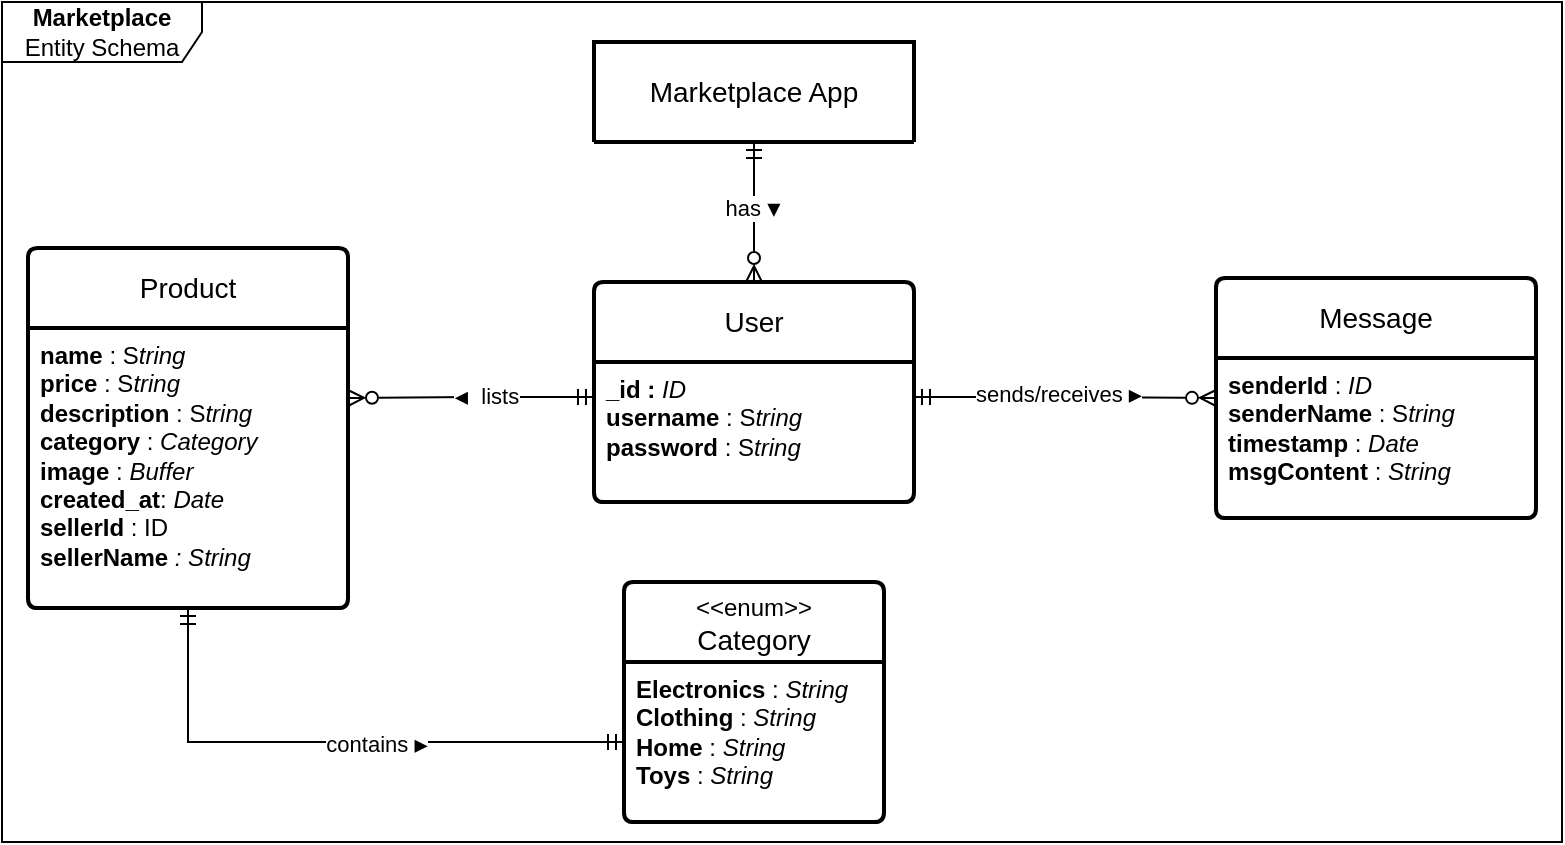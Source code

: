 <mxfile version="24.4.8" type="device">
  <diagram name="Page-1" id="VONkwSMXdX2b_JOuN1m9">
    <mxGraphModel dx="1362" dy="843" grid="1" gridSize="10" guides="1" tooltips="1" connect="1" arrows="1" fold="1" page="1" pageScale="1" pageWidth="850" pageHeight="1100" math="0" shadow="0">
      <root>
        <mxCell id="0" />
        <mxCell id="1" parent="0" />
        <mxCell id="Y95T_UNHVhZPObKO6v7V-14" value="Product" style="swimlane;childLayout=stackLayout;horizontal=1;startSize=40;horizontalStack=0;rounded=1;fontSize=14;fontStyle=0;strokeWidth=2;resizeParent=0;resizeLast=1;shadow=0;dashed=0;align=center;arcSize=4;whiteSpace=wrap;html=1;" vertex="1" parent="1">
          <mxGeometry x="33" y="133" width="160" height="180" as="geometry" />
        </mxCell>
        <mxCell id="Y95T_UNHVhZPObKO6v7V-15" value="&lt;b&gt;name&amp;nbsp;&lt;/b&gt;: S&lt;i&gt;tring&lt;/i&gt;&lt;div&gt;&lt;b&gt;price&amp;nbsp;&lt;/b&gt;: S&lt;i&gt;tring&lt;/i&gt;&lt;/div&gt;&lt;div&gt;&lt;b&gt;description&lt;/b&gt;&amp;nbsp;: S&lt;i&gt;tring&lt;/i&gt;&lt;/div&gt;&lt;div&gt;&lt;b&gt;category&lt;/b&gt; : &lt;i&gt;Category&lt;/i&gt;&lt;/div&gt;&lt;div&gt;&lt;b&gt;image&lt;/b&gt; : &lt;i&gt;Buffer&lt;/i&gt;&lt;/div&gt;&lt;div&gt;&lt;b&gt;created_at&lt;/b&gt;: &lt;i&gt;Date&lt;/i&gt;&lt;/div&gt;&lt;div&gt;&lt;b&gt;sellerId&lt;/b&gt; : ID&lt;/div&gt;&lt;div&gt;&lt;b&gt;sellerName &lt;/b&gt;&lt;i&gt;: String&lt;/i&gt;&lt;/div&gt;" style="align=left;strokeColor=none;fillColor=none;spacingLeft=4;fontSize=12;verticalAlign=top;resizable=0;rotatable=0;part=1;html=1;" vertex="1" parent="Y95T_UNHVhZPObKO6v7V-14">
          <mxGeometry y="40" width="160" height="140" as="geometry" />
        </mxCell>
        <mxCell id="Y95T_UNHVhZPObKO6v7V-16" value="&lt;div&gt;&lt;font style=&quot;font-size: 12px;&quot;&gt;&amp;lt;&amp;lt;enum&amp;gt;&amp;gt;&lt;/font&gt;&lt;/div&gt;Category" style="swimlane;childLayout=stackLayout;horizontal=1;startSize=40;horizontalStack=0;rounded=1;fontSize=14;fontStyle=0;strokeWidth=2;resizeParent=0;resizeLast=1;shadow=0;dashed=0;align=center;arcSize=4;whiteSpace=wrap;html=1;" vertex="1" parent="1">
          <mxGeometry x="331" y="300" width="130" height="120" as="geometry" />
        </mxCell>
        <mxCell id="Y95T_UNHVhZPObKO6v7V-17" value="&lt;b&gt;Electronics&lt;/b&gt; : &lt;i&gt;String&lt;/i&gt;&lt;div&gt;&lt;b&gt;Clothing&lt;/b&gt; : &lt;i&gt;String&lt;/i&gt;&lt;/div&gt;&lt;div&gt;&lt;b&gt;Home&lt;/b&gt; : &lt;i&gt;String&lt;/i&gt;&lt;/div&gt;&lt;div&gt;&lt;b&gt;Toys&lt;/b&gt; : &lt;i&gt;String&lt;/i&gt;&lt;/div&gt;" style="align=left;strokeColor=none;fillColor=none;spacingLeft=4;fontSize=12;verticalAlign=top;resizable=0;rotatable=0;part=1;html=1;" vertex="1" parent="Y95T_UNHVhZPObKO6v7V-16">
          <mxGeometry y="40" width="130" height="80" as="geometry" />
        </mxCell>
        <mxCell id="Y95T_UNHVhZPObKO6v7V-19" value="User" style="swimlane;childLayout=stackLayout;horizontal=1;startSize=40;horizontalStack=0;rounded=1;fontSize=14;fontStyle=0;strokeWidth=2;resizeParent=0;resizeLast=1;shadow=0;dashed=0;align=center;arcSize=4;whiteSpace=wrap;html=1;" vertex="1" parent="1">
          <mxGeometry x="316" y="150" width="160" height="110" as="geometry" />
        </mxCell>
        <mxCell id="Y95T_UNHVhZPObKO6v7V-20" value="&lt;div&gt;&lt;b&gt;_id : &lt;/b&gt;&lt;i&gt;ID&lt;/i&gt;&lt;/div&gt;&lt;b&gt;username&amp;nbsp;&lt;/b&gt;: S&lt;i&gt;tring&lt;/i&gt;&lt;div&gt;&lt;b&gt;password&amp;nbsp;&lt;/b&gt;: S&lt;i&gt;tring&lt;/i&gt;&lt;/div&gt;&lt;div&gt;&lt;br&gt;&lt;/div&gt;" style="align=left;strokeColor=none;fillColor=none;spacingLeft=4;fontSize=12;verticalAlign=top;resizable=0;rotatable=0;part=1;html=1;" vertex="1" parent="Y95T_UNHVhZPObKO6v7V-19">
          <mxGeometry y="40" width="160" height="70" as="geometry" />
        </mxCell>
        <mxCell id="Y95T_UNHVhZPObKO6v7V-21" value="Message" style="swimlane;childLayout=stackLayout;horizontal=1;startSize=40;horizontalStack=0;rounded=1;fontSize=14;fontStyle=0;strokeWidth=2;resizeParent=0;resizeLast=1;shadow=0;dashed=0;align=center;arcSize=4;whiteSpace=wrap;html=1;" vertex="1" parent="1">
          <mxGeometry x="627" y="148" width="160" height="120" as="geometry" />
        </mxCell>
        <mxCell id="Y95T_UNHVhZPObKO6v7V-22" value="&lt;b&gt;senderId&amp;nbsp;&lt;/b&gt;: &lt;i&gt;ID&lt;/i&gt;&lt;div&gt;&lt;b&gt;senderName&lt;/b&gt;&amp;nbsp;: S&lt;i&gt;tring&lt;/i&gt;&lt;i&gt;&lt;br&gt;&lt;/i&gt;&lt;div&gt;&lt;b&gt;timestamp&amp;nbsp;&lt;/b&gt;: &lt;i&gt;Date&lt;/i&gt;&lt;/div&gt;&lt;div&gt;&lt;b&gt;msgContent&lt;/b&gt; : &lt;i&gt;String&lt;br&gt;&lt;/i&gt;&lt;/div&gt;&lt;/div&gt;" style="align=left;strokeColor=none;fillColor=none;spacingLeft=4;fontSize=12;verticalAlign=top;resizable=0;rotatable=0;part=1;html=1;" vertex="1" parent="Y95T_UNHVhZPObKO6v7V-21">
          <mxGeometry y="40" width="160" height="80" as="geometry" />
        </mxCell>
        <mxCell id="Y95T_UNHVhZPObKO6v7V-28" style="edgeStyle=orthogonalEdgeStyle;rounded=0;orthogonalLoop=1;jettySize=auto;html=1;exitX=0.5;exitY=1;exitDx=0;exitDy=0;entryX=0.5;entryY=0;entryDx=0;entryDy=0;endArrow=ERzeroToMany;endFill=0;startArrow=ERmandOne;startFill=0;" edge="1" parent="1" source="Y95T_UNHVhZPObKO6v7V-25" target="Y95T_UNHVhZPObKO6v7V-19">
          <mxGeometry relative="1" as="geometry" />
        </mxCell>
        <mxCell id="Y95T_UNHVhZPObKO6v7V-29" value="has&amp;nbsp;&lt;code class=&quot;CNt3dNh9LHoy3oN1GFNL wZ4JdaHxSAhGy1HoNVja _dJ357tkKXSh_Sup5xdW&quot;&gt;▼&lt;/code&gt;" style="edgeLabel;html=1;align=center;verticalAlign=middle;resizable=0;points=[];" vertex="1" connectable="0" parent="Y95T_UNHVhZPObKO6v7V-28">
          <mxGeometry x="-0.076" y="-1" relative="1" as="geometry">
            <mxPoint as="offset" />
          </mxGeometry>
        </mxCell>
        <mxCell id="Y95T_UNHVhZPObKO6v7V-25" value="Marketplace App" style="swimlane;childLayout=stackLayout;horizontal=1;startSize=80;horizontalStack=0;rounded=1;fontSize=14;fontStyle=0;strokeWidth=2;resizeParent=0;resizeLast=1;shadow=0;dashed=0;align=center;arcSize=4;whiteSpace=wrap;html=1;" vertex="1" parent="1">
          <mxGeometry x="316" y="30" width="160" height="50" as="geometry" />
        </mxCell>
        <mxCell id="Y95T_UNHVhZPObKO6v7V-30" style="edgeStyle=orthogonalEdgeStyle;rounded=0;orthogonalLoop=1;jettySize=auto;html=1;exitX=0;exitY=0.25;exitDx=0;exitDy=0;entryX=1;entryY=0.25;entryDx=0;entryDy=0;endArrow=ERzeroToMany;endFill=0;startArrow=ERmandOne;startFill=0;" edge="1" parent="1" source="Y95T_UNHVhZPObKO6v7V-20" target="Y95T_UNHVhZPObKO6v7V-15">
          <mxGeometry relative="1" as="geometry" />
        </mxCell>
        <mxCell id="Y95T_UNHVhZPObKO6v7V-31" value="&lt;code class=&quot;CNt3dNh9LHoy3oN1GFNL wZ4JdaHxSAhGy1HoNVja _dJ357tkKXSh_Sup5xdW&quot;&gt;◀&amp;nbsp;&lt;/code&gt;lists" style="edgeLabel;html=1;align=center;verticalAlign=middle;resizable=0;points=[];" vertex="1" connectable="0" parent="Y95T_UNHVhZPObKO6v7V-30">
          <mxGeometry x="-0.127" y="-1" relative="1" as="geometry">
            <mxPoint as="offset" />
          </mxGeometry>
        </mxCell>
        <mxCell id="Y95T_UNHVhZPObKO6v7V-32" style="edgeStyle=orthogonalEdgeStyle;rounded=0;orthogonalLoop=1;jettySize=auto;html=1;exitX=1;exitY=0.25;exitDx=0;exitDy=0;entryX=0;entryY=0.25;entryDx=0;entryDy=0;endArrow=ERzeroToMany;endFill=0;startArrow=ERmandOne;startFill=0;" edge="1" parent="1" source="Y95T_UNHVhZPObKO6v7V-20" target="Y95T_UNHVhZPObKO6v7V-22">
          <mxGeometry relative="1" as="geometry" />
        </mxCell>
        <mxCell id="Y95T_UNHVhZPObKO6v7V-33" value="sends/receives&amp;nbsp;&lt;code class=&quot;CNt3dNh9LHoy3oN1GFNL wZ4JdaHxSAhGy1HoNVja _dJ357tkKXSh_Sup5xdW&quot;&gt;▶&lt;/code&gt;" style="edgeLabel;html=1;align=center;verticalAlign=middle;resizable=0;points=[];" vertex="1" connectable="0" parent="Y95T_UNHVhZPObKO6v7V-32">
          <mxGeometry x="-0.012" y="-2" relative="1" as="geometry">
            <mxPoint x="-3" y="-4" as="offset" />
          </mxGeometry>
        </mxCell>
        <mxCell id="Y95T_UNHVhZPObKO6v7V-36" style="edgeStyle=orthogonalEdgeStyle;rounded=0;orthogonalLoop=1;jettySize=auto;html=1;exitX=0.5;exitY=1;exitDx=0;exitDy=0;entryX=0;entryY=0.5;entryDx=0;entryDy=0;endArrow=ERmandOne;endFill=0;startArrow=ERmandOne;startFill=0;" edge="1" parent="1" source="Y95T_UNHVhZPObKO6v7V-15" target="Y95T_UNHVhZPObKO6v7V-17">
          <mxGeometry relative="1" as="geometry" />
        </mxCell>
        <mxCell id="Y95T_UNHVhZPObKO6v7V-37" value="contains&amp;nbsp;&lt;code class=&quot;CNt3dNh9LHoy3oN1GFNL wZ4JdaHxSAhGy1HoNVja _dJ357tkKXSh_Sup5xdW&quot;&gt;▶&lt;/code&gt;" style="edgeLabel;html=1;align=center;verticalAlign=middle;resizable=0;points=[];" vertex="1" connectable="0" parent="Y95T_UNHVhZPObKO6v7V-36">
          <mxGeometry x="-0.159" y="-1" relative="1" as="geometry">
            <mxPoint x="41" as="offset" />
          </mxGeometry>
        </mxCell>
        <mxCell id="Y95T_UNHVhZPObKO6v7V-40" value="&lt;b&gt;Marketplace&lt;/b&gt; Entity Schema" style="shape=umlFrame;whiteSpace=wrap;html=1;pointerEvents=0;width=100;height=30;" vertex="1" parent="1">
          <mxGeometry x="20" y="10" width="780" height="420" as="geometry" />
        </mxCell>
      </root>
    </mxGraphModel>
  </diagram>
</mxfile>
